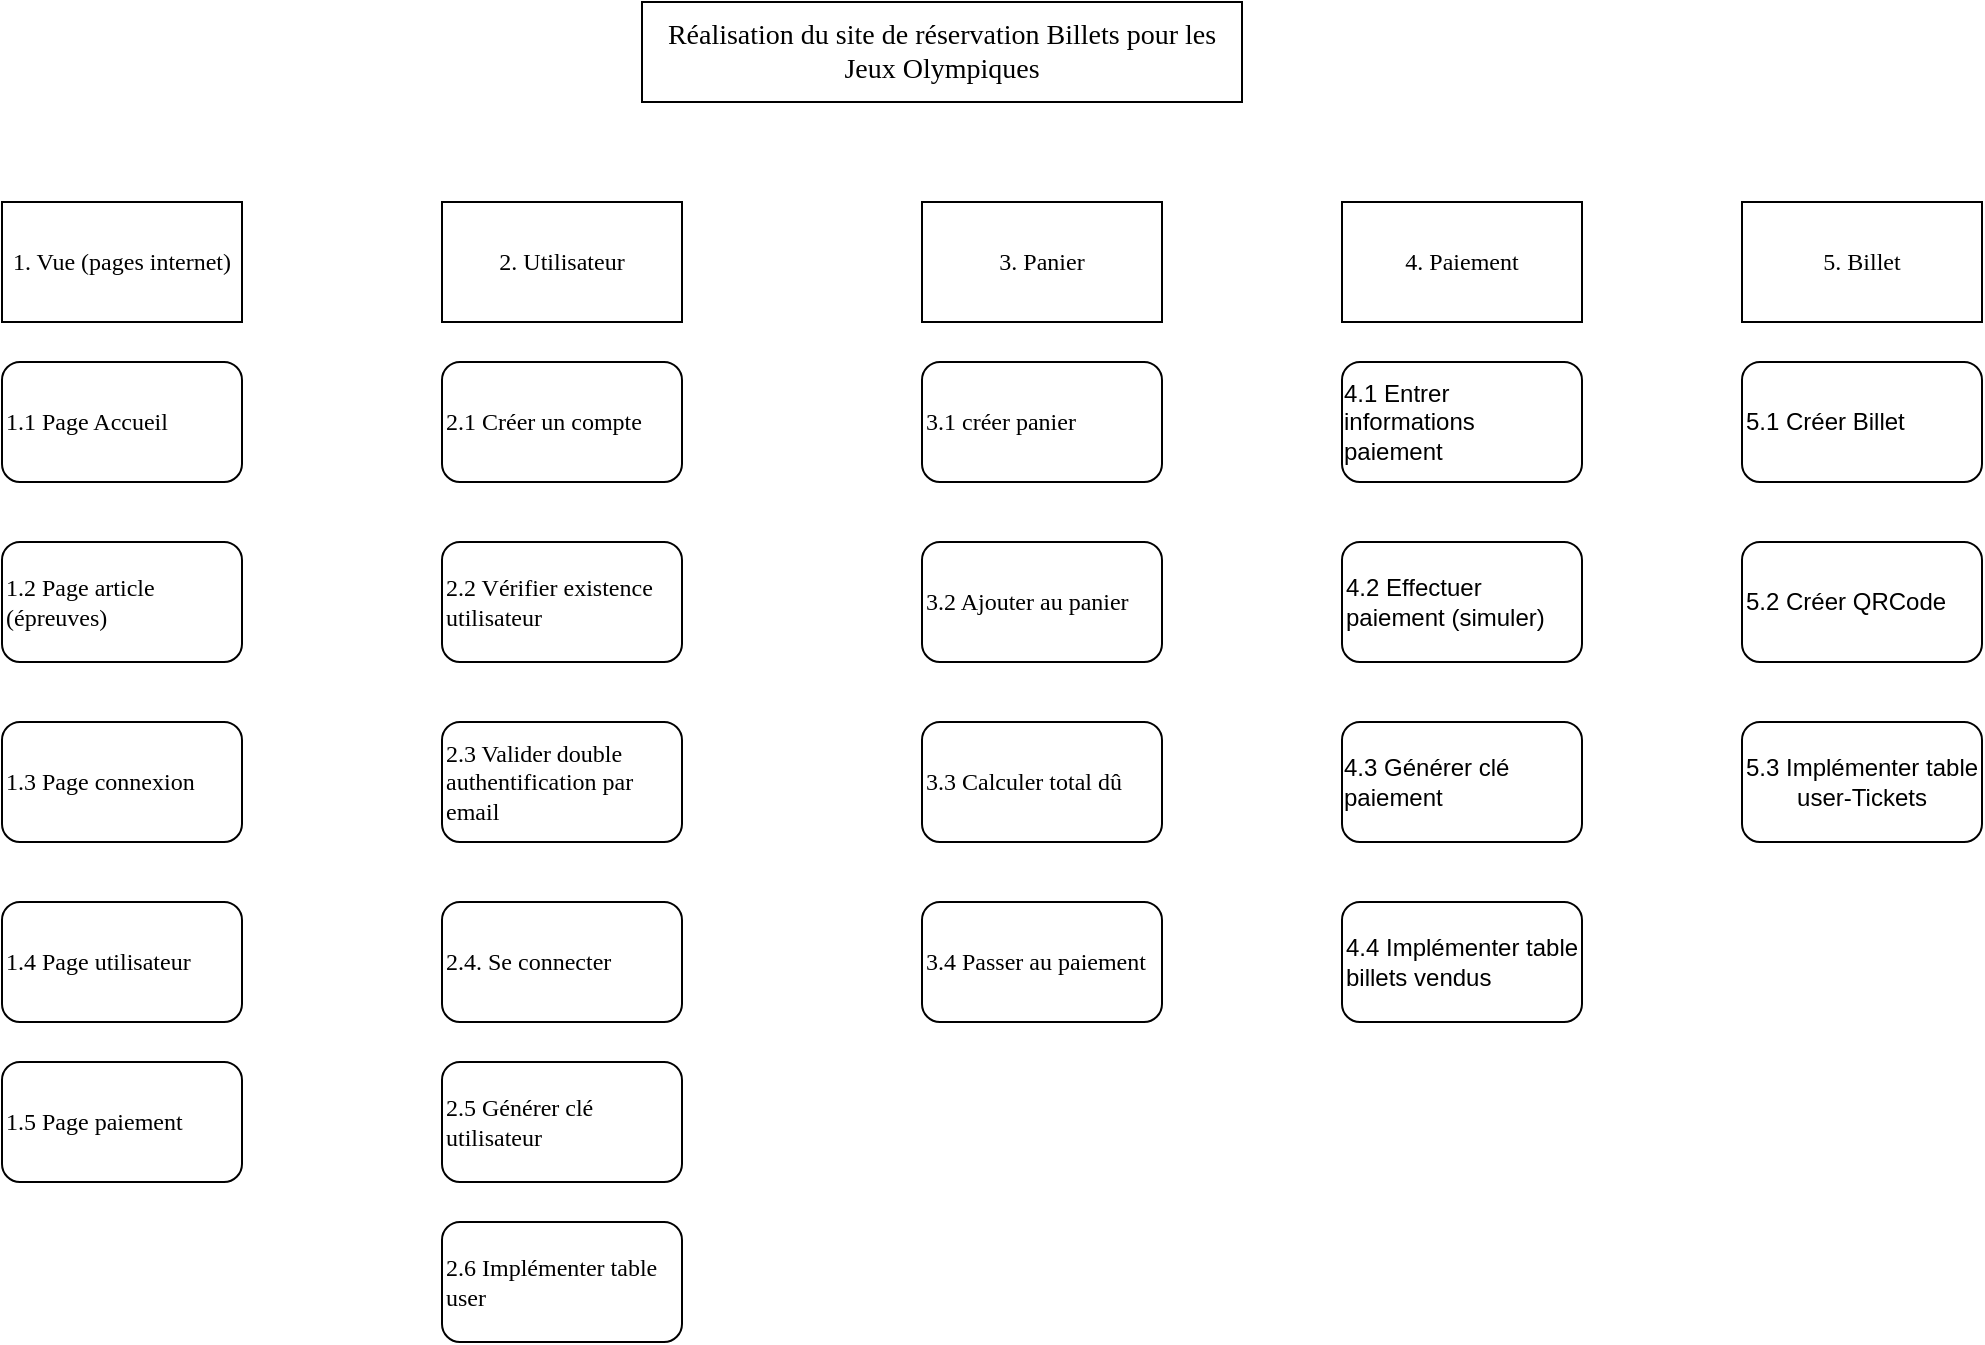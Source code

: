 <mxfile version="24.2.5" type="github">
  <diagram name="Page-1" id="QU1jY9Tkd8GwuoRYvhUv">
    <mxGraphModel dx="794" dy="386" grid="1" gridSize="10" guides="1" tooltips="1" connect="1" arrows="1" fold="1" page="1" pageScale="1" pageWidth="827" pageHeight="1169" math="0" shadow="0">
      <root>
        <mxCell id="0" />
        <mxCell id="1" parent="0" />
        <mxCell id="j6DFhhQBlQ9trEZJzmF2-1" value="Réalisation du site de réservation Billets pour les Jeux Olympiques " style="rounded=0;whiteSpace=wrap;html=1;align=center;verticalAlign=middle;fontSize=14;fontFamily=Verdana;" vertex="1" parent="1">
          <mxGeometry x="330" y="30" width="300" height="50" as="geometry" />
        </mxCell>
        <mxCell id="j6DFhhQBlQ9trEZJzmF2-2" value="1. Vue (pages internet) " style="rounded=0;whiteSpace=wrap;html=1;align=center;fontFamily=Verdana;" vertex="1" parent="1">
          <mxGeometry x="10" y="130" width="120" height="60" as="geometry" />
        </mxCell>
        <mxCell id="j6DFhhQBlQ9trEZJzmF2-3" value="2. Utilisateur " style="rounded=0;whiteSpace=wrap;html=1;align=center;fontFamily=Verdana;" vertex="1" parent="1">
          <mxGeometry x="230" y="130" width="120" height="60" as="geometry" />
        </mxCell>
        <mxCell id="j6DFhhQBlQ9trEZJzmF2-5" value="3. Panier " style="rounded=0;whiteSpace=wrap;html=1;align=center;fontFamily=Verdana;" vertex="1" parent="1">
          <mxGeometry x="470" y="130" width="120" height="60" as="geometry" />
        </mxCell>
        <mxCell id="j6DFhhQBlQ9trEZJzmF2-6" value="4. Paiement" style="rounded=0;whiteSpace=wrap;html=1;align=center;fontFamily=Verdana;" vertex="1" parent="1">
          <mxGeometry x="680" y="130" width="120" height="60" as="geometry" />
        </mxCell>
        <mxCell id="j6DFhhQBlQ9trEZJzmF2-7" value="5. Billet" style="rounded=0;whiteSpace=wrap;html=1;align=center;fontFamily=Verdana;" vertex="1" parent="1">
          <mxGeometry x="880" y="130" width="120" height="60" as="geometry" />
        </mxCell>
        <mxCell id="j6DFhhQBlQ9trEZJzmF2-8" value="1.1 Page Accueil" style="rounded=1;whiteSpace=wrap;html=1;align=left;fontFamily=Verdana;" vertex="1" parent="1">
          <mxGeometry x="10" y="210" width="120" height="60" as="geometry" />
        </mxCell>
        <mxCell id="j6DFhhQBlQ9trEZJzmF2-9" value="1.2 Page article (épreuves)" style="rounded=1;whiteSpace=wrap;html=1;align=left;fontFamily=Verdana;" vertex="1" parent="1">
          <mxGeometry x="10" y="300" width="120" height="60" as="geometry" />
        </mxCell>
        <mxCell id="j6DFhhQBlQ9trEZJzmF2-10" value="1.3 Page connexion" style="rounded=1;whiteSpace=wrap;html=1;align=left;fontFamily=Verdana;" vertex="1" parent="1">
          <mxGeometry x="10" y="390" width="120" height="60" as="geometry" />
        </mxCell>
        <mxCell id="j6DFhhQBlQ9trEZJzmF2-11" value="1.4 Page utilisateur" style="rounded=1;whiteSpace=wrap;html=1;align=left;fontFamily=Verdana;" vertex="1" parent="1">
          <mxGeometry x="10" y="480" width="120" height="60" as="geometry" />
        </mxCell>
        <mxCell id="j6DFhhQBlQ9trEZJzmF2-12" value="1.5 Page paiement" style="rounded=1;whiteSpace=wrap;html=1;align=left;fontFamily=Verdana;" vertex="1" parent="1">
          <mxGeometry x="10" y="560" width="120" height="60" as="geometry" />
        </mxCell>
        <mxCell id="j6DFhhQBlQ9trEZJzmF2-13" value="2.1 Créer un compte " style="rounded=1;whiteSpace=wrap;html=1;align=left;fontFamily=Verdana;" vertex="1" parent="1">
          <mxGeometry x="230" y="210" width="120" height="60" as="geometry" />
        </mxCell>
        <mxCell id="j6DFhhQBlQ9trEZJzmF2-14" value="2.2 Vérifier existence utilisateur" style="rounded=1;whiteSpace=wrap;html=1;align=left;fontFamily=Verdana;" vertex="1" parent="1">
          <mxGeometry x="230" y="300" width="120" height="60" as="geometry" />
        </mxCell>
        <mxCell id="j6DFhhQBlQ9trEZJzmF2-15" value="2.3 Valider double authentification par email" style="rounded=1;whiteSpace=wrap;html=1;align=left;fontFamily=Verdana;" vertex="1" parent="1">
          <mxGeometry x="230" y="390" width="120" height="60" as="geometry" />
        </mxCell>
        <mxCell id="j6DFhhQBlQ9trEZJzmF2-16" value="2.4. Se connecter " style="rounded=1;whiteSpace=wrap;html=1;align=left;fontFamily=Verdana;" vertex="1" parent="1">
          <mxGeometry x="230" y="480" width="120" height="60" as="geometry" />
        </mxCell>
        <mxCell id="j6DFhhQBlQ9trEZJzmF2-17" value="2.5 Générer clé utilisateur " style="rounded=1;whiteSpace=wrap;html=1;align=left;fontFamily=Verdana;" vertex="1" parent="1">
          <mxGeometry x="230" y="560" width="120" height="60" as="geometry" />
        </mxCell>
        <mxCell id="j6DFhhQBlQ9trEZJzmF2-18" value="2.6 Implémenter table user" style="rounded=1;whiteSpace=wrap;html=1;align=left;fontFamily=Verdana;" vertex="1" parent="1">
          <mxGeometry x="230" y="640" width="120" height="60" as="geometry" />
        </mxCell>
        <mxCell id="j6DFhhQBlQ9trEZJzmF2-19" value="3.1 créer panier " style="rounded=1;whiteSpace=wrap;html=1;align=left;fontFamily=Verdana;" vertex="1" parent="1">
          <mxGeometry x="470" y="210" width="120" height="60" as="geometry" />
        </mxCell>
        <mxCell id="j6DFhhQBlQ9trEZJzmF2-20" value="3.2 Ajouter au panier " style="rounded=1;whiteSpace=wrap;html=1;align=left;fontFamily=Verdana;" vertex="1" parent="1">
          <mxGeometry x="470" y="300" width="120" height="60" as="geometry" />
        </mxCell>
        <mxCell id="j6DFhhQBlQ9trEZJzmF2-21" value="3.3 Calculer total dû" style="rounded=1;whiteSpace=wrap;html=1;align=left;fontFamily=Verdana;" vertex="1" parent="1">
          <mxGeometry x="470" y="390" width="120" height="60" as="geometry" />
        </mxCell>
        <mxCell id="j6DFhhQBlQ9trEZJzmF2-22" value="3.4 Passer au paiement" style="rounded=1;whiteSpace=wrap;html=1;align=left;fontFamily=Verdana;" vertex="1" parent="1">
          <mxGeometry x="470" y="480" width="120" height="60" as="geometry" />
        </mxCell>
        <mxCell id="j6DFhhQBlQ9trEZJzmF2-23" value="&lt;div align=&quot;left&quot;&gt;4.1 Entrer informations paiement&lt;br&gt;&lt;/div&gt;" style="rounded=1;whiteSpace=wrap;html=1;" vertex="1" parent="1">
          <mxGeometry x="680" y="210" width="120" height="60" as="geometry" />
        </mxCell>
        <mxCell id="j6DFhhQBlQ9trEZJzmF2-24" value="4.2 Effectuer paiement (simuler)" style="rounded=1;whiteSpace=wrap;html=1;align=left;" vertex="1" parent="1">
          <mxGeometry x="680" y="300" width="120" height="60" as="geometry" />
        </mxCell>
        <mxCell id="j6DFhhQBlQ9trEZJzmF2-25" value="&lt;div align=&quot;left&quot;&gt;4.3 Générer clé paiement&lt;br&gt;&lt;/div&gt;" style="rounded=1;whiteSpace=wrap;html=1;" vertex="1" parent="1">
          <mxGeometry x="680" y="390" width="120" height="60" as="geometry" />
        </mxCell>
        <mxCell id="j6DFhhQBlQ9trEZJzmF2-26" value="&lt;div align=&quot;left&quot;&gt;4.4 Implémenter table billets vendus &lt;/div&gt;" style="rounded=1;whiteSpace=wrap;html=1;align=left;" vertex="1" parent="1">
          <mxGeometry x="680" y="480" width="120" height="60" as="geometry" />
        </mxCell>
        <mxCell id="j6DFhhQBlQ9trEZJzmF2-27" value="&lt;div align=&quot;left&quot;&gt;5.1 Créer Billet&lt;br&gt;&lt;/div&gt;" style="rounded=1;whiteSpace=wrap;html=1;align=left;" vertex="1" parent="1">
          <mxGeometry x="880" y="210" width="120" height="60" as="geometry" />
        </mxCell>
        <mxCell id="j6DFhhQBlQ9trEZJzmF2-28" value="&lt;div&gt;5.2 Créer QRCode&lt;br&gt;&lt;/div&gt;" style="rounded=1;whiteSpace=wrap;html=1;align=left;" vertex="1" parent="1">
          <mxGeometry x="880" y="300" width="120" height="60" as="geometry" />
        </mxCell>
        <mxCell id="j6DFhhQBlQ9trEZJzmF2-29" value="5.3 Implémenter table user-Tickets" style="rounded=1;whiteSpace=wrap;html=1;" vertex="1" parent="1">
          <mxGeometry x="880" y="390" width="120" height="60" as="geometry" />
        </mxCell>
      </root>
    </mxGraphModel>
  </diagram>
</mxfile>
